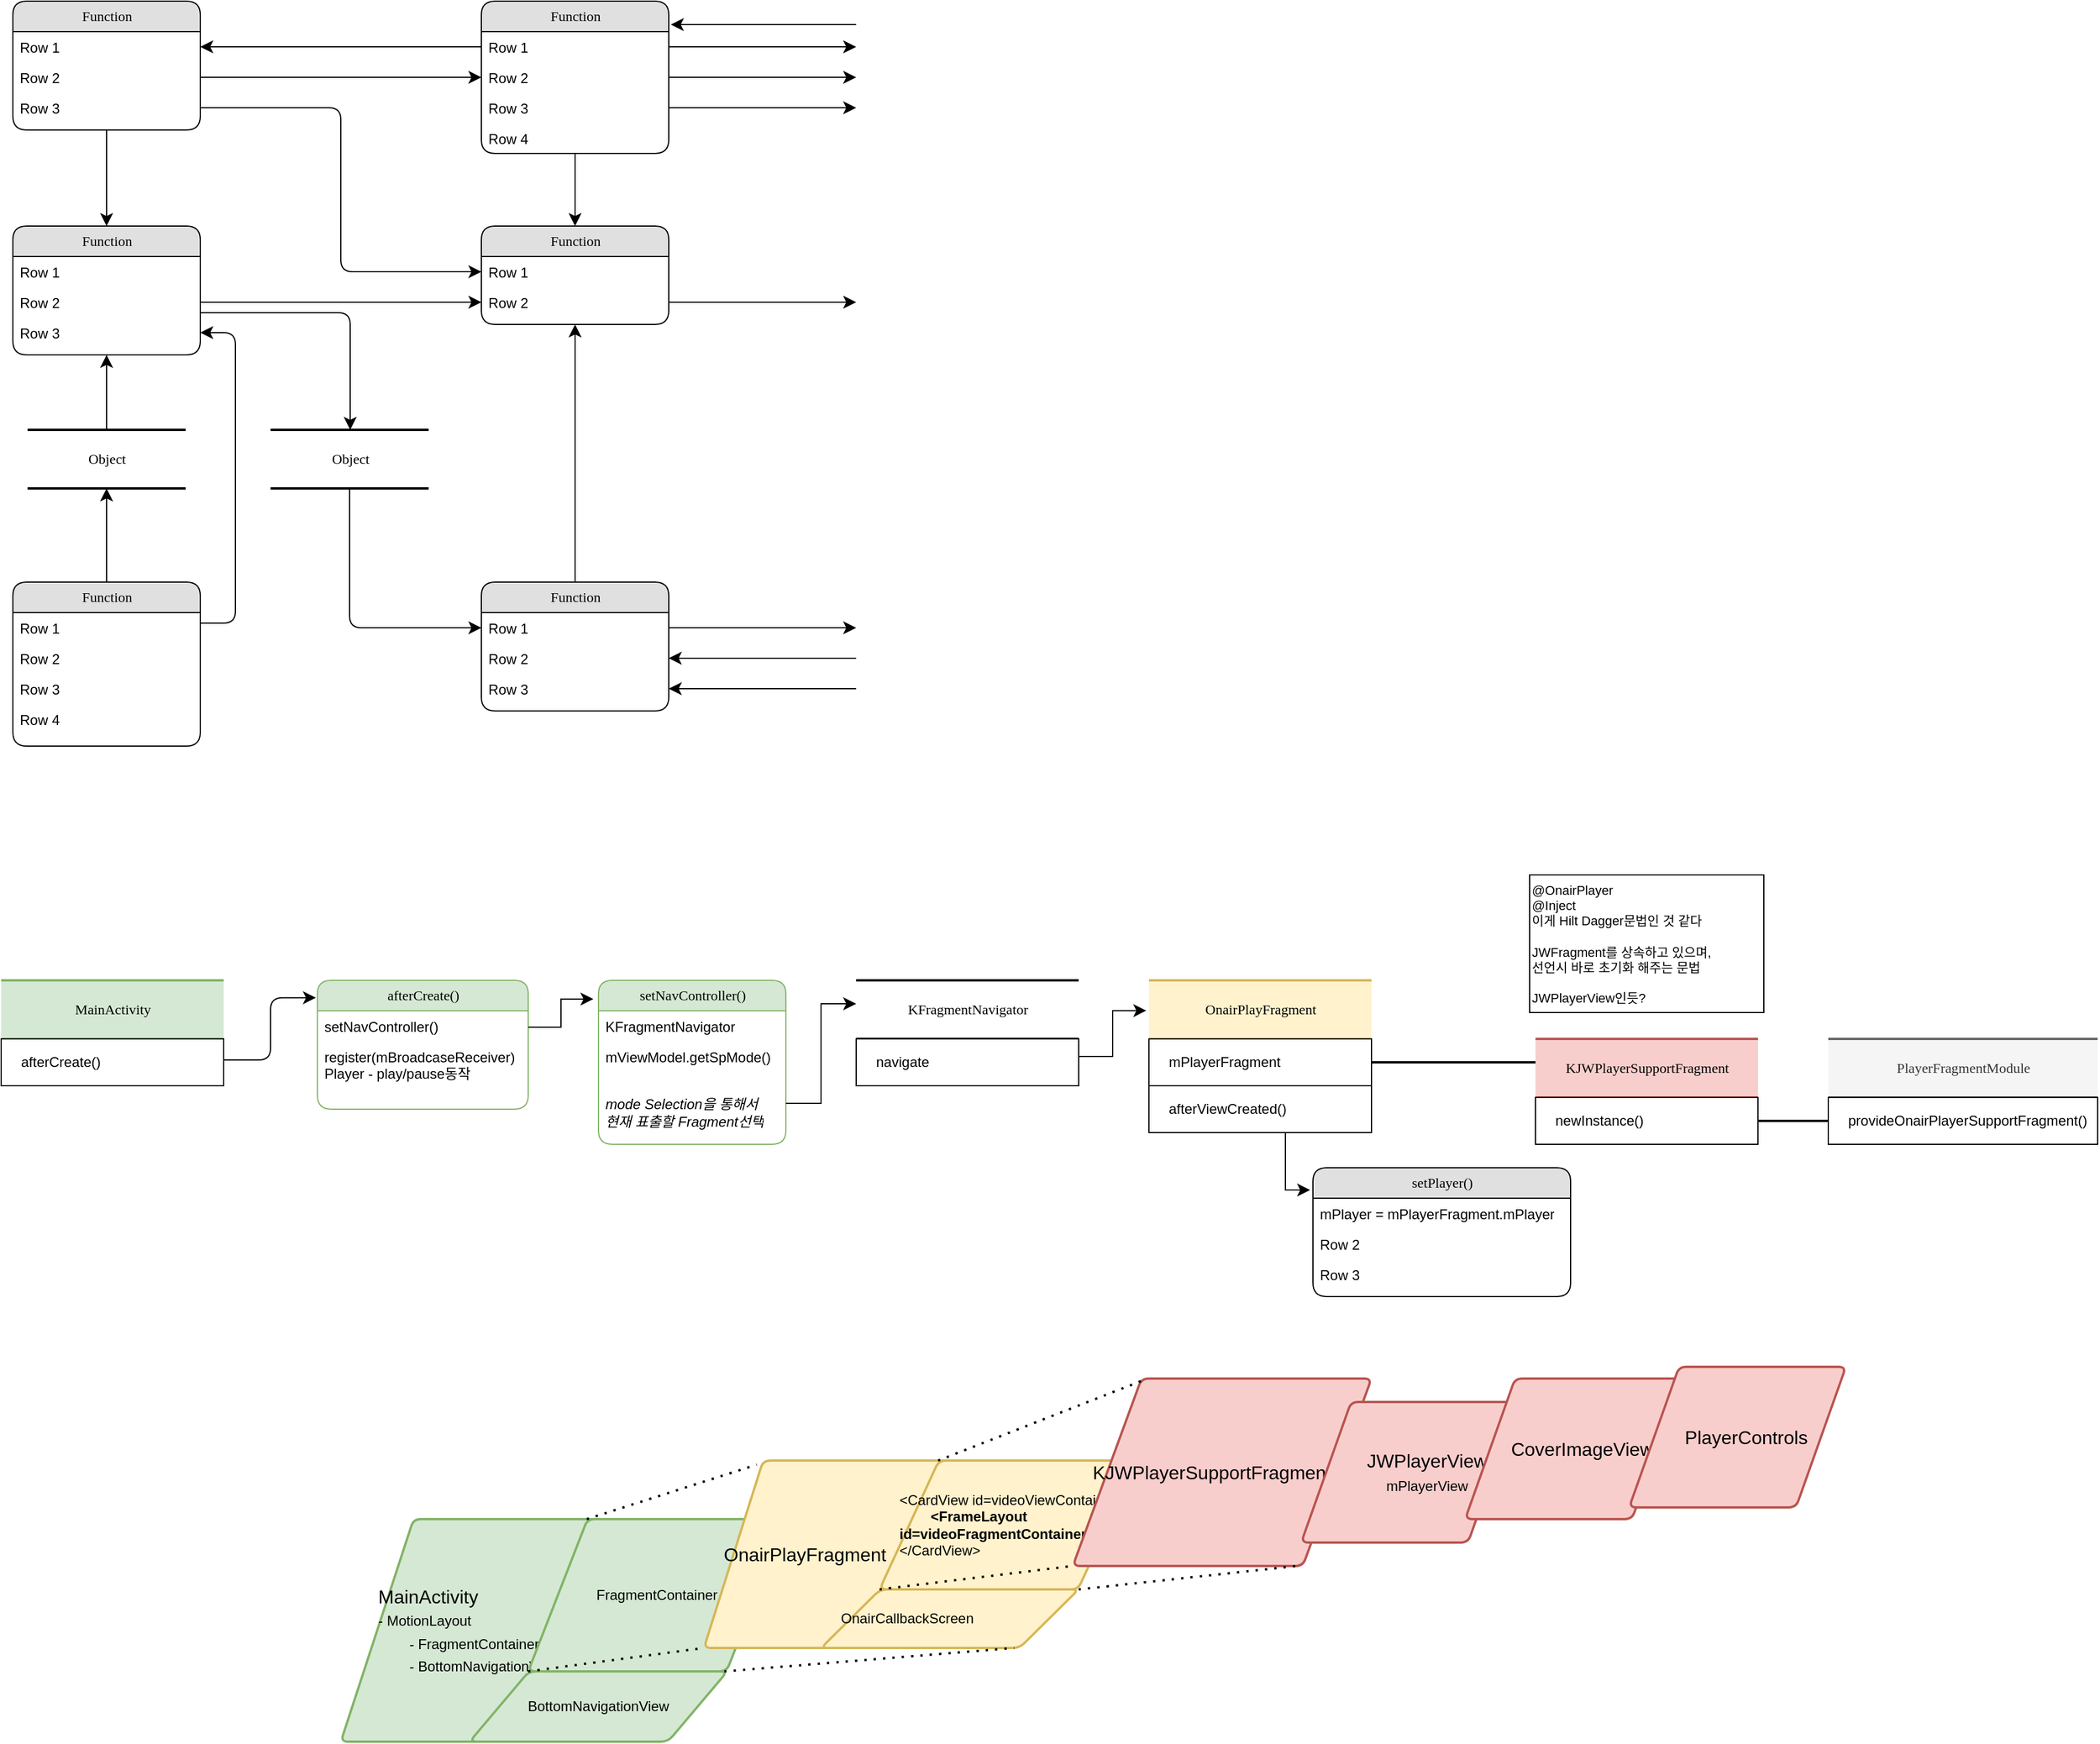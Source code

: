 <mxfile version="21.4.0" type="github">
  <diagram name="Page-1" id="5d7acffa-a066-3a61-03fe-96351882024d">
    <mxGraphModel dx="913" dy="597" grid="1" gridSize="10" guides="1" tooltips="1" connect="1" arrows="1" fold="1" page="1" pageScale="1" pageWidth="1100" pageHeight="850" background="#ffffff" math="0" shadow="0">
      <root>
        <mxCell id="0" />
        <mxCell id="1" parent="0" />
        <mxCell id="2debaab0fafb2da2-10" value="Object" style="html=1;rounded=0;shadow=0;comic=0;labelBackgroundColor=none;strokeWidth=2;fontFamily=Verdana;fontSize=12;align=center;shape=mxgraph.ios7ui.horLines;" parent="1" vertex="1">
          <mxGeometry x="172.5" y="440" width="135" height="50" as="geometry" />
        </mxCell>
        <mxCell id="21ea969265ad0168-6" value="Function" style="swimlane;html=1;fontStyle=0;childLayout=stackLayout;horizontal=1;startSize=26;fillColor=#e0e0e0;horizontalStack=0;resizeParent=1;resizeLast=0;collapsible=1;marginBottom=0;swimlaneFillColor=#ffffff;align=center;rounded=1;shadow=0;comic=0;labelBackgroundColor=none;strokeWidth=1;fontFamily=Verdana;fontSize=12" parent="1" vertex="1">
          <mxGeometry x="160" y="74" width="160" height="110" as="geometry" />
        </mxCell>
        <mxCell id="21ea969265ad0168-7" value="Row 1" style="text;html=1;strokeColor=none;fillColor=none;spacingLeft=4;spacingRight=4;whiteSpace=wrap;overflow=hidden;rotatable=0;points=[[0,0.5],[1,0.5]];portConstraint=eastwest;" parent="21ea969265ad0168-6" vertex="1">
          <mxGeometry y="26" width="160" height="26" as="geometry" />
        </mxCell>
        <mxCell id="21ea969265ad0168-8" value="Row 2" style="text;html=1;strokeColor=none;fillColor=none;spacingLeft=4;spacingRight=4;whiteSpace=wrap;overflow=hidden;rotatable=0;points=[[0,0.5],[1,0.5]];portConstraint=eastwest;" parent="21ea969265ad0168-6" vertex="1">
          <mxGeometry y="52" width="160" height="26" as="geometry" />
        </mxCell>
        <mxCell id="21ea969265ad0168-9" value="Row 3" style="text;html=1;strokeColor=none;fillColor=none;spacingLeft=4;spacingRight=4;whiteSpace=wrap;overflow=hidden;rotatable=0;points=[[0,0.5],[1,0.5]];portConstraint=eastwest;" parent="21ea969265ad0168-6" vertex="1">
          <mxGeometry y="78" width="160" height="26" as="geometry" />
        </mxCell>
        <mxCell id="21ea969265ad0168-10" value="Function" style="swimlane;html=1;fontStyle=0;childLayout=stackLayout;horizontal=1;startSize=26;fillColor=#e0e0e0;horizontalStack=0;resizeParent=1;resizeLast=0;collapsible=1;marginBottom=0;swimlaneFillColor=#ffffff;align=center;rounded=1;shadow=0;comic=0;labelBackgroundColor=none;strokeWidth=1;fontFamily=Verdana;fontSize=12" parent="1" vertex="1">
          <mxGeometry x="560" y="74" width="160" height="130" as="geometry" />
        </mxCell>
        <mxCell id="21ea969265ad0168-11" value="Row 1" style="text;html=1;strokeColor=none;fillColor=none;spacingLeft=4;spacingRight=4;whiteSpace=wrap;overflow=hidden;rotatable=0;points=[[0,0.5],[1,0.5]];portConstraint=eastwest;" parent="21ea969265ad0168-10" vertex="1">
          <mxGeometry y="26" width="160" height="26" as="geometry" />
        </mxCell>
        <mxCell id="21ea969265ad0168-12" value="Row 2" style="text;html=1;strokeColor=none;fillColor=none;spacingLeft=4;spacingRight=4;whiteSpace=wrap;overflow=hidden;rotatable=0;points=[[0,0.5],[1,0.5]];portConstraint=eastwest;" parent="21ea969265ad0168-10" vertex="1">
          <mxGeometry y="52" width="160" height="26" as="geometry" />
        </mxCell>
        <mxCell id="21ea969265ad0168-52" value="Row 3" style="text;html=1;strokeColor=none;fillColor=none;spacingLeft=4;spacingRight=4;whiteSpace=wrap;overflow=hidden;rotatable=0;points=[[0,0.5],[1,0.5]];portConstraint=eastwest;" parent="21ea969265ad0168-10" vertex="1">
          <mxGeometry y="78" width="160" height="26" as="geometry" />
        </mxCell>
        <mxCell id="21ea969265ad0168-13" value="Row 4" style="text;html=1;strokeColor=none;fillColor=none;spacingLeft=4;spacingRight=4;whiteSpace=wrap;overflow=hidden;rotatable=0;points=[[0,0.5],[1,0.5]];portConstraint=eastwest;" parent="21ea969265ad0168-10" vertex="1">
          <mxGeometry y="104" width="160" height="26" as="geometry" />
        </mxCell>
        <mxCell id="21ea969265ad0168-14" value="Function" style="swimlane;html=1;fontStyle=0;childLayout=stackLayout;horizontal=1;startSize=26;fillColor=#e0e0e0;horizontalStack=0;resizeParent=1;resizeLast=0;collapsible=1;marginBottom=0;swimlaneFillColor=#ffffff;align=center;rounded=1;shadow=0;comic=0;labelBackgroundColor=none;strokeWidth=1;fontFamily=Verdana;fontSize=12" parent="1" vertex="1">
          <mxGeometry x="160" y="266" width="160" height="110" as="geometry" />
        </mxCell>
        <mxCell id="21ea969265ad0168-15" value="Row 1" style="text;html=1;strokeColor=none;fillColor=none;spacingLeft=4;spacingRight=4;whiteSpace=wrap;overflow=hidden;rotatable=0;points=[[0,0.5],[1,0.5]];portConstraint=eastwest;" parent="21ea969265ad0168-14" vertex="1">
          <mxGeometry y="26" width="160" height="26" as="geometry" />
        </mxCell>
        <mxCell id="21ea969265ad0168-16" value="Row 2" style="text;html=1;strokeColor=none;fillColor=none;spacingLeft=4;spacingRight=4;whiteSpace=wrap;overflow=hidden;rotatable=0;points=[[0,0.5],[1,0.5]];portConstraint=eastwest;" parent="21ea969265ad0168-14" vertex="1">
          <mxGeometry y="52" width="160" height="26" as="geometry" />
        </mxCell>
        <mxCell id="21ea969265ad0168-17" value="Row 3" style="text;html=1;strokeColor=none;fillColor=none;spacingLeft=4;spacingRight=4;whiteSpace=wrap;overflow=hidden;rotatable=0;points=[[0,0.5],[1,0.5]];portConstraint=eastwest;" parent="21ea969265ad0168-14" vertex="1">
          <mxGeometry y="78" width="160" height="26" as="geometry" />
        </mxCell>
        <mxCell id="21ea969265ad0168-18" value="Function" style="swimlane;html=1;fontStyle=0;childLayout=stackLayout;horizontal=1;startSize=26;fillColor=#e0e0e0;horizontalStack=0;resizeParent=1;resizeLast=0;collapsible=1;marginBottom=0;swimlaneFillColor=#ffffff;align=center;rounded=1;shadow=0;comic=0;labelBackgroundColor=none;strokeWidth=1;fontFamily=Verdana;fontSize=12" parent="1" vertex="1">
          <mxGeometry x="160" y="570" width="160" height="140" as="geometry" />
        </mxCell>
        <mxCell id="21ea969265ad0168-19" value="Row 1" style="text;html=1;strokeColor=none;fillColor=none;spacingLeft=4;spacingRight=4;whiteSpace=wrap;overflow=hidden;rotatable=0;points=[[0,0.5],[1,0.5]];portConstraint=eastwest;" parent="21ea969265ad0168-18" vertex="1">
          <mxGeometry y="26" width="160" height="26" as="geometry" />
        </mxCell>
        <mxCell id="21ea969265ad0168-20" value="Row 2" style="text;html=1;strokeColor=none;fillColor=none;spacingLeft=4;spacingRight=4;whiteSpace=wrap;overflow=hidden;rotatable=0;points=[[0,0.5],[1,0.5]];portConstraint=eastwest;" parent="21ea969265ad0168-18" vertex="1">
          <mxGeometry y="52" width="160" height="26" as="geometry" />
        </mxCell>
        <mxCell id="21ea969265ad0168-51" value="Row 3" style="text;html=1;strokeColor=none;fillColor=none;spacingLeft=4;spacingRight=4;whiteSpace=wrap;overflow=hidden;rotatable=0;points=[[0,0.5],[1,0.5]];portConstraint=eastwest;" parent="21ea969265ad0168-18" vertex="1">
          <mxGeometry y="78" width="160" height="26" as="geometry" />
        </mxCell>
        <mxCell id="21ea969265ad0168-21" value="Row 4" style="text;html=1;strokeColor=none;fillColor=none;spacingLeft=4;spacingRight=4;whiteSpace=wrap;overflow=hidden;rotatable=0;points=[[0,0.5],[1,0.5]];portConstraint=eastwest;" parent="21ea969265ad0168-18" vertex="1">
          <mxGeometry y="104" width="160" height="26" as="geometry" />
        </mxCell>
        <mxCell id="21ea969265ad0168-22" value="Function" style="swimlane;html=1;fontStyle=0;childLayout=stackLayout;horizontal=1;startSize=26;fillColor=#e0e0e0;horizontalStack=0;resizeParent=1;resizeLast=0;collapsible=1;marginBottom=0;swimlaneFillColor=#ffffff;align=center;rounded=1;shadow=0;comic=0;labelBackgroundColor=none;strokeWidth=1;fontFamily=Verdana;fontSize=12" parent="1" vertex="1">
          <mxGeometry x="560" y="266" width="160" height="84" as="geometry" />
        </mxCell>
        <mxCell id="21ea969265ad0168-23" value="Row 1" style="text;html=1;strokeColor=none;fillColor=none;spacingLeft=4;spacingRight=4;whiteSpace=wrap;overflow=hidden;rotatable=0;points=[[0,0.5],[1,0.5]];portConstraint=eastwest;" parent="21ea969265ad0168-22" vertex="1">
          <mxGeometry y="26" width="160" height="26" as="geometry" />
        </mxCell>
        <mxCell id="21ea969265ad0168-24" value="Row 2" style="text;html=1;strokeColor=none;fillColor=none;spacingLeft=4;spacingRight=4;whiteSpace=wrap;overflow=hidden;rotatable=0;points=[[0,0.5],[1,0.5]];portConstraint=eastwest;" parent="21ea969265ad0168-22" vertex="1">
          <mxGeometry y="52" width="160" height="26" as="geometry" />
        </mxCell>
        <mxCell id="21ea969265ad0168-26" value="Function" style="swimlane;html=1;fontStyle=0;childLayout=stackLayout;horizontal=1;startSize=26;fillColor=#e0e0e0;horizontalStack=0;resizeParent=1;resizeLast=0;collapsible=1;marginBottom=0;swimlaneFillColor=#ffffff;align=center;rounded=1;shadow=0;comic=0;labelBackgroundColor=none;strokeWidth=1;fontFamily=Verdana;fontSize=12" parent="1" vertex="1">
          <mxGeometry x="560" y="570" width="160" height="110" as="geometry" />
        </mxCell>
        <mxCell id="21ea969265ad0168-27" value="Row 1" style="text;html=1;strokeColor=none;fillColor=none;spacingLeft=4;spacingRight=4;whiteSpace=wrap;overflow=hidden;rotatable=0;points=[[0,0.5],[1,0.5]];portConstraint=eastwest;" parent="21ea969265ad0168-26" vertex="1">
          <mxGeometry y="26" width="160" height="26" as="geometry" />
        </mxCell>
        <mxCell id="21ea969265ad0168-28" value="Row 2" style="text;html=1;strokeColor=none;fillColor=none;spacingLeft=4;spacingRight=4;whiteSpace=wrap;overflow=hidden;rotatable=0;points=[[0,0.5],[1,0.5]];portConstraint=eastwest;" parent="21ea969265ad0168-26" vertex="1">
          <mxGeometry y="52" width="160" height="26" as="geometry" />
        </mxCell>
        <mxCell id="21ea969265ad0168-29" value="Row 3" style="text;html=1;strokeColor=none;fillColor=none;spacingLeft=4;spacingRight=4;whiteSpace=wrap;overflow=hidden;rotatable=0;points=[[0,0.5],[1,0.5]];portConstraint=eastwest;" parent="21ea969265ad0168-26" vertex="1">
          <mxGeometry y="78" width="160" height="26" as="geometry" />
        </mxCell>
        <mxCell id="21ea969265ad0168-30" value="Object" style="html=1;rounded=0;shadow=0;comic=0;labelBackgroundColor=none;strokeWidth=2;fontFamily=Verdana;fontSize=12;align=center;shape=mxgraph.ios7ui.horLines;" parent="1" vertex="1">
          <mxGeometry x="380" y="440" width="135" height="50" as="geometry" />
        </mxCell>
        <mxCell id="21ea969265ad0168-31" style="edgeStyle=none;html=1;labelBackgroundColor=none;startFill=0;startSize=8;endFill=1;endSize=8;fontFamily=Verdana;fontSize=12;" parent="1" source="21ea969265ad0168-18" target="2debaab0fafb2da2-10" edge="1">
          <mxGeometry relative="1" as="geometry" />
        </mxCell>
        <mxCell id="21ea969265ad0168-32" style="edgeStyle=none;html=1;labelBackgroundColor=none;startFill=0;startSize=8;endFill=1;endSize=8;fontFamily=Verdana;fontSize=12;" parent="1" source="2debaab0fafb2da2-10" target="21ea969265ad0168-14" edge="1">
          <mxGeometry relative="1" as="geometry" />
        </mxCell>
        <mxCell id="21ea969265ad0168-33" style="edgeStyle=orthogonalEdgeStyle;html=1;labelBackgroundColor=none;startFill=0;startSize=8;endFill=1;endSize=8;fontFamily=Verdana;fontSize=12;exitX=1;exitY=0.25;entryX=1;entryY=0.5;" parent="1" source="21ea969265ad0168-18" target="21ea969265ad0168-17" edge="1">
          <mxGeometry relative="1" as="geometry">
            <Array as="points">
              <mxPoint x="350" y="605" />
              <mxPoint x="350" y="357" />
            </Array>
          </mxGeometry>
        </mxCell>
        <mxCell id="21ea969265ad0168-34" value="" style="edgeStyle=orthogonalEdgeStyle;html=1;labelBackgroundColor=none;startFill=0;startSize=8;endFill=1;endSize=8;fontFamily=Verdana;fontSize=12;" parent="1" source="21ea969265ad0168-30" target="21ea969265ad0168-27" edge="1">
          <mxGeometry x="-0.134" y="32" relative="1" as="geometry">
            <mxPoint as="offset" />
          </mxGeometry>
        </mxCell>
        <mxCell id="21ea969265ad0168-35" style="edgeStyle=orthogonalEdgeStyle;html=1;labelBackgroundColor=none;startFill=0;startSize=8;endFill=1;endSize=8;fontFamily=Verdana;fontSize=12;" parent="1" source="21ea969265ad0168-14" target="21ea969265ad0168-30" edge="1">
          <mxGeometry relative="1" as="geometry">
            <Array as="points">
              <mxPoint x="448" y="340" />
            </Array>
          </mxGeometry>
        </mxCell>
        <mxCell id="21ea969265ad0168-36" style="edgeStyle=orthogonalEdgeStyle;html=1;labelBackgroundColor=none;startFill=0;startSize=8;endFill=1;endSize=8;fontFamily=Verdana;fontSize=12;" parent="1" source="21ea969265ad0168-6" target="21ea969265ad0168-14" edge="1">
          <mxGeometry relative="1" as="geometry" />
        </mxCell>
        <mxCell id="21ea969265ad0168-37" style="edgeStyle=orthogonalEdgeStyle;html=1;labelBackgroundColor=none;startFill=0;startSize=8;endFill=1;endSize=8;fontFamily=Verdana;fontSize=12;" parent="1" source="21ea969265ad0168-26" target="21ea969265ad0168-22" edge="1">
          <mxGeometry relative="1" as="geometry" />
        </mxCell>
        <mxCell id="21ea969265ad0168-38" style="edgeStyle=orthogonalEdgeStyle;html=1;labelBackgroundColor=none;startFill=0;startSize=8;endFill=1;endSize=8;fontFamily=Verdana;fontSize=12;" parent="1" source="21ea969265ad0168-10" target="21ea969265ad0168-22" edge="1">
          <mxGeometry relative="1" as="geometry" />
        </mxCell>
        <mxCell id="21ea969265ad0168-39" style="edgeStyle=orthogonalEdgeStyle;html=1;entryX=0;entryY=0.5;labelBackgroundColor=none;startFill=0;startSize=8;endFill=1;endSize=8;fontFamily=Verdana;fontSize=12;exitX=1;exitY=0.5;" parent="1" source="21ea969265ad0168-8" target="21ea969265ad0168-12" edge="1">
          <mxGeometry relative="1" as="geometry">
            <Array as="points" />
          </mxGeometry>
        </mxCell>
        <mxCell id="21ea969265ad0168-40" style="edgeStyle=orthogonalEdgeStyle;html=1;exitX=0;exitY=0.5;entryX=1;entryY=0.5;labelBackgroundColor=none;startFill=0;startSize=8;endFill=1;endSize=8;fontFamily=Verdana;fontSize=12;" parent="1" source="21ea969265ad0168-11" target="21ea969265ad0168-7" edge="1">
          <mxGeometry relative="1" as="geometry" />
        </mxCell>
        <mxCell id="21ea969265ad0168-41" style="edgeStyle=orthogonalEdgeStyle;html=1;exitX=1;exitY=0.5;entryX=0;entryY=0.5;labelBackgroundColor=none;startFill=0;startSize=8;endFill=1;endSize=8;fontFamily=Verdana;fontSize=12;" parent="1" source="21ea969265ad0168-9" target="21ea969265ad0168-23" edge="1">
          <mxGeometry relative="1" as="geometry" />
        </mxCell>
        <mxCell id="21ea969265ad0168-42" style="edgeStyle=orthogonalEdgeStyle;html=1;exitX=1;exitY=0.5;entryX=0;entryY=0.5;labelBackgroundColor=none;startFill=0;startSize=8;endFill=1;endSize=8;fontFamily=Verdana;fontSize=12;" parent="1" source="21ea969265ad0168-16" target="21ea969265ad0168-24" edge="1">
          <mxGeometry relative="1" as="geometry">
            <Array as="points" />
          </mxGeometry>
        </mxCell>
        <mxCell id="21ea969265ad0168-43" style="edgeStyle=orthogonalEdgeStyle;html=1;labelBackgroundColor=none;startFill=0;startSize=8;endFill=1;endSize=8;fontFamily=Verdana;fontSize=12;" parent="1" source="21ea969265ad0168-24" edge="1">
          <mxGeometry relative="1" as="geometry">
            <mxPoint x="880" y="331" as="targetPoint" />
          </mxGeometry>
        </mxCell>
        <mxCell id="21ea969265ad0168-44" style="edgeStyle=orthogonalEdgeStyle;html=1;exitX=1;exitY=0.5;labelBackgroundColor=none;startFill=0;startSize=8;endFill=1;endSize=8;fontFamily=Verdana;fontSize=12;" parent="1" source="21ea969265ad0168-27" edge="1">
          <mxGeometry relative="1" as="geometry">
            <mxPoint x="880" y="609" as="targetPoint" />
          </mxGeometry>
        </mxCell>
        <mxCell id="21ea969265ad0168-45" style="edgeStyle=orthogonalEdgeStyle;html=1;labelBackgroundColor=none;startFill=0;startSize=8;endFill=1;endSize=8;fontFamily=Verdana;fontSize=12;entryX=1;entryY=0.5;" parent="1" target="21ea969265ad0168-28" edge="1">
          <mxGeometry relative="1" as="geometry">
            <mxPoint x="890" y="619" as="targetPoint" />
            <mxPoint x="880" y="635" as="sourcePoint" />
            <Array as="points">
              <mxPoint x="880" y="635" />
            </Array>
          </mxGeometry>
        </mxCell>
        <mxCell id="21ea969265ad0168-46" style="edgeStyle=orthogonalEdgeStyle;html=1;labelBackgroundColor=none;startFill=0;startSize=8;endFill=1;endSize=8;fontFamily=Verdana;fontSize=12;entryX=1;entryY=0.5;" parent="1" target="21ea969265ad0168-29" edge="1">
          <mxGeometry relative="1" as="geometry">
            <mxPoint x="730.19" y="645.095" as="targetPoint" />
            <mxPoint x="880" y="661" as="sourcePoint" />
            <Array as="points">
              <mxPoint x="800" y="661" />
              <mxPoint x="800" y="661" />
            </Array>
          </mxGeometry>
        </mxCell>
        <mxCell id="21ea969265ad0168-47" style="edgeStyle=orthogonalEdgeStyle;html=1;exitX=1;exitY=0.5;labelBackgroundColor=none;startFill=0;startSize=8;endFill=1;endSize=8;fontFamily=Verdana;fontSize=12;" parent="1" source="21ea969265ad0168-11" edge="1">
          <mxGeometry relative="1" as="geometry">
            <mxPoint x="880" y="113" as="targetPoint" />
          </mxGeometry>
        </mxCell>
        <mxCell id="21ea969265ad0168-48" style="edgeStyle=orthogonalEdgeStyle;html=1;exitX=1;exitY=0.5;labelBackgroundColor=none;startFill=0;startSize=8;endFill=1;endSize=8;fontFamily=Verdana;fontSize=12;" parent="1" source="21ea969265ad0168-12" edge="1">
          <mxGeometry relative="1" as="geometry">
            <mxPoint x="880" y="139" as="targetPoint" />
          </mxGeometry>
        </mxCell>
        <mxCell id="21ea969265ad0168-49" style="edgeStyle=orthogonalEdgeStyle;html=1;exitX=1;exitY=0.5;labelBackgroundColor=none;startFill=0;startSize=8;endFill=1;endSize=8;fontFamily=Verdana;fontSize=12;" parent="1" source="21ea969265ad0168-52" edge="1">
          <mxGeometry relative="1" as="geometry">
            <mxPoint x="880" y="165" as="targetPoint" />
            <Array as="points" />
          </mxGeometry>
        </mxCell>
        <mxCell id="21ea969265ad0168-50" style="edgeStyle=elbowEdgeStyle;html=1;labelBackgroundColor=none;startFill=0;startSize=8;endFill=1;endSize=8;fontFamily=Verdana;fontSize=12;elbow=vertical;entryX=1.011;entryY=0.152;entryPerimeter=0;" parent="1" target="21ea969265ad0168-10" edge="1">
          <mxGeometry relative="1" as="geometry">
            <mxPoint x="740" y="89" as="targetPoint" />
            <mxPoint x="880" y="94" as="sourcePoint" />
            <Array as="points">
              <mxPoint x="810" y="94" />
            </Array>
          </mxGeometry>
        </mxCell>
        <mxCell id="uq7uVIkVQKOnCqJa0BBE-1" value="afterCreate()" style="swimlane;html=1;fontStyle=0;childLayout=stackLayout;horizontal=1;startSize=26;fillColor=#d5e8d4;horizontalStack=0;resizeParent=1;resizeLast=0;collapsible=1;marginBottom=0;swimlaneFillColor=#ffffff;align=center;rounded=1;shadow=0;comic=0;labelBackgroundColor=none;strokeWidth=1;fontFamily=Verdana;fontSize=12;strokeColor=#82b366;" vertex="1" parent="1">
          <mxGeometry x="420" y="910" width="180" height="110" as="geometry" />
        </mxCell>
        <mxCell id="uq7uVIkVQKOnCqJa0BBE-2" value="setNavController()" style="text;html=1;strokeColor=none;fillColor=none;spacingLeft=4;spacingRight=4;whiteSpace=wrap;overflow=hidden;rotatable=0;points=[[0,0.5],[1,0.5]];portConstraint=eastwest;" vertex="1" parent="uq7uVIkVQKOnCqJa0BBE-1">
          <mxGeometry y="26" width="180" height="26" as="geometry" />
        </mxCell>
        <mxCell id="uq7uVIkVQKOnCqJa0BBE-3" value="register(mBroadcaseReceiver)&lt;br&gt;Player - play/pause동작" style="text;html=1;strokeColor=none;fillColor=none;spacingLeft=4;spacingRight=4;whiteSpace=wrap;overflow=hidden;rotatable=0;points=[[0,0.5],[1,0.5]];portConstraint=eastwest;" vertex="1" parent="uq7uVIkVQKOnCqJa0BBE-1">
          <mxGeometry y="52" width="180" height="48" as="geometry" />
        </mxCell>
        <mxCell id="uq7uVIkVQKOnCqJa0BBE-10" value="" style="group" vertex="1" connectable="0" parent="1">
          <mxGeometry x="150" y="910" width="190" height="130" as="geometry" />
        </mxCell>
        <mxCell id="uq7uVIkVQKOnCqJa0BBE-6" value="MainActivity" style="html=1;rounded=0;shadow=0;comic=0;labelBackgroundColor=none;strokeWidth=2;fontFamily=Verdana;fontSize=12;align=center;shape=mxgraph.ios7ui.horLines;fillColor=#d5e8d4;strokeColor=#82b366;" vertex="1" parent="uq7uVIkVQKOnCqJa0BBE-10">
          <mxGeometry width="190.0" height="50" as="geometry" />
        </mxCell>
        <mxCell id="uq7uVIkVQKOnCqJa0BBE-11" value="afterCreate()" style="whiteSpace=wrap;html=1;fontSize=12;align=left;spacingLeft=15;" vertex="1" parent="uq7uVIkVQKOnCqJa0BBE-10">
          <mxGeometry y="50" width="190" height="40" as="geometry" />
        </mxCell>
        <mxCell id="uq7uVIkVQKOnCqJa0BBE-14" style="edgeStyle=orthogonalEdgeStyle;html=1;labelBackgroundColor=none;startFill=0;startSize=8;endFill=1;endSize=8;fontFamily=Verdana;fontSize=12;exitX=1;exitY=0.25;entryX=-0.007;entryY=0.135;entryDx=0;entryDy=0;entryPerimeter=0;" edge="1" parent="1" target="uq7uVIkVQKOnCqJa0BBE-1">
          <mxGeometry relative="1" as="geometry">
            <Array as="points">
              <mxPoint x="380" y="978" />
              <mxPoint x="380" y="925" />
            </Array>
            <mxPoint x="340" y="978" as="sourcePoint" />
            <mxPoint x="340" y="730" as="targetPoint" />
          </mxGeometry>
        </mxCell>
        <mxCell id="uq7uVIkVQKOnCqJa0BBE-15" value="MainActivity&lt;br&gt;&lt;font style=&quot;font-size: 12px;&quot;&gt;- MotionLayout&lt;br&gt;&lt;span style=&quot;white-space: pre;&quot;&gt;&#x9;&lt;/span&gt;- FragmentContainer:FrameLayout&lt;br&gt;&lt;span style=&quot;white-space: pre;&quot;&gt;&#x9;&lt;/span&gt;- BottomNavigationView:FrameLayout&lt;/font&gt;" style="shape=parallelogram;html=1;strokeWidth=2;perimeter=parallelogramPerimeter;whiteSpace=wrap;rounded=1;arcSize=12;size=0.23;fontSize=16;align=left;spacingLeft=30;fillColor=#d5e8d4;strokeColor=#82b366;" vertex="1" parent="1">
          <mxGeometry x="440" y="1370" width="270" height="190" as="geometry" />
        </mxCell>
        <mxCell id="uq7uVIkVQKOnCqJa0BBE-16" value="setNavController()" style="swimlane;html=1;fontStyle=0;childLayout=stackLayout;horizontal=1;startSize=26;fillColor=#d5e8d4;horizontalStack=0;resizeParent=1;resizeLast=0;collapsible=1;marginBottom=0;swimlaneFillColor=#ffffff;align=center;rounded=1;shadow=0;comic=0;labelBackgroundColor=none;strokeWidth=1;fontFamily=Verdana;fontSize=12;strokeColor=#82b366;" vertex="1" parent="1">
          <mxGeometry x="660" y="910" width="160" height="140" as="geometry" />
        </mxCell>
        <mxCell id="uq7uVIkVQKOnCqJa0BBE-17" value="KFragmentNavigator" style="text;html=1;strokeColor=none;fillColor=none;spacingLeft=4;spacingRight=4;whiteSpace=wrap;overflow=hidden;rotatable=0;points=[[0,0.5],[1,0.5]];portConstraint=eastwest;" vertex="1" parent="uq7uVIkVQKOnCqJa0BBE-16">
          <mxGeometry y="26" width="160" height="26" as="geometry" />
        </mxCell>
        <mxCell id="uq7uVIkVQKOnCqJa0BBE-18" value="mViewModel.getSpMode()" style="text;html=1;strokeColor=none;fillColor=none;spacingLeft=4;spacingRight=4;whiteSpace=wrap;overflow=hidden;rotatable=0;points=[[0,0.5],[1,0.5]];portConstraint=eastwest;" vertex="1" parent="uq7uVIkVQKOnCqJa0BBE-16">
          <mxGeometry y="52" width="160" height="26" as="geometry" />
        </mxCell>
        <mxCell id="uq7uVIkVQKOnCqJa0BBE-19" value="&lt;br&gt;mode Selection을 통해서&lt;br&gt;현재 표출할 Fragment선택" style="text;html=1;strokeColor=none;fillColor=none;spacingLeft=4;spacingRight=4;whiteSpace=wrap;overflow=hidden;rotatable=0;points=[[0,0.5],[1,0.5]];portConstraint=eastwest;fontStyle=2;align=left;" vertex="1" parent="uq7uVIkVQKOnCqJa0BBE-16">
          <mxGeometry y="78" width="160" height="62" as="geometry" />
        </mxCell>
        <mxCell id="uq7uVIkVQKOnCqJa0BBE-20" value="" style="edgeStyle=elbowEdgeStyle;elbow=horizontal;endArrow=classic;html=1;curved=0;rounded=0;endSize=8;startSize=8;fontSize=12;entryX=-0.027;entryY=0.114;entryDx=0;entryDy=0;entryPerimeter=0;" edge="1" parent="1" target="uq7uVIkVQKOnCqJa0BBE-16">
          <mxGeometry width="50" height="50" relative="1" as="geometry">
            <mxPoint x="600" y="950" as="sourcePoint" />
            <mxPoint x="650" y="900" as="targetPoint" />
          </mxGeometry>
        </mxCell>
        <mxCell id="uq7uVIkVQKOnCqJa0BBE-28" value="" style="group" vertex="1" connectable="0" parent="1">
          <mxGeometry x="880" y="910" width="190" height="130" as="geometry" />
        </mxCell>
        <mxCell id="uq7uVIkVQKOnCqJa0BBE-29" value="KFragmentNavigator" style="html=1;rounded=0;shadow=0;comic=0;labelBackgroundColor=none;strokeWidth=2;fontFamily=Verdana;fontSize=12;align=center;shape=mxgraph.ios7ui.horLines;" vertex="1" parent="uq7uVIkVQKOnCqJa0BBE-28">
          <mxGeometry width="190.0" height="50" as="geometry" />
        </mxCell>
        <mxCell id="uq7uVIkVQKOnCqJa0BBE-30" value="navigate" style="whiteSpace=wrap;html=1;fontSize=12;align=left;spacingLeft=15;" vertex="1" parent="uq7uVIkVQKOnCqJa0BBE-28">
          <mxGeometry y="50" width="190" height="40" as="geometry" />
        </mxCell>
        <mxCell id="uq7uVIkVQKOnCqJa0BBE-31" value="BottomNavigationView" style="shape=parallelogram;html=1;strokeWidth=2;perimeter=parallelogramPerimeter;whiteSpace=wrap;rounded=1;arcSize=12;size=0.23;fontSize=12;fillColor=#d5e8d4;strokeColor=#82b366;" vertex="1" parent="1">
          <mxGeometry x="550" y="1500" width="220" height="60" as="geometry" />
        </mxCell>
        <mxCell id="uq7uVIkVQKOnCqJa0BBE-32" value="FragmentContainer" style="shape=parallelogram;html=1;strokeWidth=2;perimeter=parallelogramPerimeter;whiteSpace=wrap;rounded=1;arcSize=12;size=0.23;fontSize=12;fillColor=#d5e8d4;strokeColor=#82b366;" vertex="1" parent="1">
          <mxGeometry x="600" y="1370" width="220" height="130" as="geometry" />
        </mxCell>
        <mxCell id="uq7uVIkVQKOnCqJa0BBE-36" value="" style="edgeStyle=elbowEdgeStyle;elbow=horizontal;endArrow=classic;html=1;curved=0;rounded=0;endSize=8;startSize=8;fontSize=12;exitX=1;exitY=0.75;exitDx=0;exitDy=0;" edge="1" parent="1" source="uq7uVIkVQKOnCqJa0BBE-16">
          <mxGeometry width="50" height="50" relative="1" as="geometry">
            <mxPoint x="820" y="860" as="sourcePoint" />
            <mxPoint x="880" y="930" as="targetPoint" />
          </mxGeometry>
        </mxCell>
        <mxCell id="uq7uVIkVQKOnCqJa0BBE-38" value="setPlayer()" style="swimlane;html=1;fontStyle=0;childLayout=stackLayout;horizontal=1;startSize=26;fillColor=#e0e0e0;horizontalStack=0;resizeParent=1;resizeLast=0;collapsible=1;marginBottom=0;swimlaneFillColor=#ffffff;align=center;rounded=1;shadow=0;comic=0;labelBackgroundColor=none;strokeWidth=1;fontFamily=Verdana;fontSize=12" vertex="1" parent="1">
          <mxGeometry x="1270" y="1070" width="220" height="110" as="geometry" />
        </mxCell>
        <mxCell id="uq7uVIkVQKOnCqJa0BBE-39" value="mPlayer = mPlayerFragment.mPlayer" style="text;html=1;strokeColor=none;fillColor=none;spacingLeft=4;spacingRight=4;whiteSpace=wrap;overflow=hidden;rotatable=0;points=[[0,0.5],[1,0.5]];portConstraint=eastwest;" vertex="1" parent="uq7uVIkVQKOnCqJa0BBE-38">
          <mxGeometry y="26" width="220" height="26" as="geometry" />
        </mxCell>
        <mxCell id="uq7uVIkVQKOnCqJa0BBE-40" value="Row 2" style="text;html=1;strokeColor=none;fillColor=none;spacingLeft=4;spacingRight=4;whiteSpace=wrap;overflow=hidden;rotatable=0;points=[[0,0.5],[1,0.5]];portConstraint=eastwest;" vertex="1" parent="uq7uVIkVQKOnCqJa0BBE-38">
          <mxGeometry y="52" width="220" height="26" as="geometry" />
        </mxCell>
        <mxCell id="uq7uVIkVQKOnCqJa0BBE-41" value="Row 3" style="text;html=1;strokeColor=none;fillColor=none;spacingLeft=4;spacingRight=4;whiteSpace=wrap;overflow=hidden;rotatable=0;points=[[0,0.5],[1,0.5]];portConstraint=eastwest;" vertex="1" parent="uq7uVIkVQKOnCqJa0BBE-38">
          <mxGeometry y="78" width="220" height="26" as="geometry" />
        </mxCell>
        <mxCell id="uq7uVIkVQKOnCqJa0BBE-42" value="" style="group" vertex="1" connectable="0" parent="1">
          <mxGeometry x="1130" y="910" width="190" height="90" as="geometry" />
        </mxCell>
        <mxCell id="uq7uVIkVQKOnCqJa0BBE-34" value="OnairPlayFragment" style="html=1;rounded=0;shadow=0;comic=0;labelBackgroundColor=none;strokeWidth=2;fontFamily=Verdana;fontSize=12;align=center;shape=mxgraph.ios7ui.horLines;fillColor=#fff2cc;strokeColor=#d6b656;" vertex="1" parent="uq7uVIkVQKOnCqJa0BBE-42">
          <mxGeometry width="190.0" height="50" as="geometry" />
        </mxCell>
        <mxCell id="uq7uVIkVQKOnCqJa0BBE-44" value="mPlayerFragment&lt;span style=&quot;white-space: pre;&quot;&gt;&#x9;&lt;/span&gt;" style="whiteSpace=wrap;html=1;fontSize=12;align=left;spacingLeft=15;" vertex="1" parent="uq7uVIkVQKOnCqJa0BBE-42">
          <mxGeometry y="50" width="190" height="40" as="geometry" />
        </mxCell>
        <mxCell id="uq7uVIkVQKOnCqJa0BBE-37" value="" style="edgeStyle=elbowEdgeStyle;elbow=horizontal;endArrow=classic;html=1;curved=0;rounded=0;endSize=8;startSize=8;fontSize=12;exitX=1;exitY=0.75;exitDx=0;exitDy=0;entryX=-0.012;entryY=0.517;entryDx=0;entryDy=0;entryPerimeter=0;" edge="1" parent="1" target="uq7uVIkVQKOnCqJa0BBE-34">
          <mxGeometry width="50" height="50" relative="1" as="geometry">
            <mxPoint x="1070" y="975" as="sourcePoint" />
            <mxPoint x="1130" y="890" as="targetPoint" />
          </mxGeometry>
        </mxCell>
        <mxCell id="uq7uVIkVQKOnCqJa0BBE-43" value="" style="edgeStyle=elbowEdgeStyle;elbow=horizontal;endArrow=classic;html=1;curved=0;rounded=0;endSize=8;startSize=8;fontSize=12;exitX=0.5;exitY=1;exitDx=0;exitDy=0;entryX=-0.011;entryY=0.173;entryDx=0;entryDy=0;entryPerimeter=0;" edge="1" parent="1" source="uq7uVIkVQKOnCqJa0BBE-35" target="uq7uVIkVQKOnCqJa0BBE-38">
          <mxGeometry width="50" height="50" relative="1" as="geometry">
            <mxPoint x="1160" y="1085" as="sourcePoint" />
            <mxPoint x="1218" y="1046" as="targetPoint" />
          </mxGeometry>
        </mxCell>
        <mxCell id="uq7uVIkVQKOnCqJa0BBE-35" value="afterViewCreated()" style="whiteSpace=wrap;html=1;fontSize=12;align=left;spacingLeft=15;" vertex="1" parent="1">
          <mxGeometry x="1130" y="1000" width="190" height="40" as="geometry" />
        </mxCell>
        <mxCell id="uq7uVIkVQKOnCqJa0BBE-45" value="@OnairPlayer&lt;br&gt;@Inject&lt;br&gt;이게 Hilt Dagger문법인 것 같다&lt;br&gt;&lt;br&gt;JWFragment를 상속하고 있으며,&lt;br&gt;선언시 바로 초기화 해주는 문법&lt;br&gt;&lt;br&gt;JWPlayerView인듯?&lt;br&gt;" style="whiteSpace=wrap;html=1;fontSize=11;align=left;" vertex="1" parent="1">
          <mxGeometry x="1455" y="820" width="200" height="117.5" as="geometry" />
        </mxCell>
        <mxCell id="uq7uVIkVQKOnCqJa0BBE-46" value="" style="line;strokeWidth=2;html=1;fontSize=16;" vertex="1" parent="1">
          <mxGeometry x="1320" y="975" width="140" height="10" as="geometry" />
        </mxCell>
        <mxCell id="uq7uVIkVQKOnCqJa0BBE-47" value="" style="group" vertex="1" connectable="0" parent="1">
          <mxGeometry x="1460" y="960" width="190" height="90" as="geometry" />
        </mxCell>
        <mxCell id="uq7uVIkVQKOnCqJa0BBE-48" value="KJWPlayerSupportFragment" style="html=1;rounded=0;shadow=0;comic=0;labelBackgroundColor=none;strokeWidth=2;fontFamily=Verdana;fontSize=12;align=center;shape=mxgraph.ios7ui.horLines;fillColor=#f8cecc;strokeColor=#b85450;" vertex="1" parent="uq7uVIkVQKOnCqJa0BBE-47">
          <mxGeometry width="190.0" height="50" as="geometry" />
        </mxCell>
        <mxCell id="uq7uVIkVQKOnCqJa0BBE-49" value="newInstance()" style="whiteSpace=wrap;html=1;fontSize=12;align=left;spacingLeft=15;" vertex="1" parent="uq7uVIkVQKOnCqJa0BBE-47">
          <mxGeometry y="50" width="190" height="40" as="geometry" />
        </mxCell>
        <mxCell id="uq7uVIkVQKOnCqJa0BBE-50" value="" style="group" vertex="1" connectable="0" parent="1">
          <mxGeometry x="1710" y="960" width="230" height="90" as="geometry" />
        </mxCell>
        <mxCell id="uq7uVIkVQKOnCqJa0BBE-51" value="PlayerFragmentModule" style="html=1;rounded=0;shadow=0;comic=0;labelBackgroundColor=none;strokeWidth=2;fontFamily=Verdana;fontSize=12;align=center;shape=mxgraph.ios7ui.horLines;fillColor=#f5f5f5;strokeColor=#666666;fontColor=#333333;" vertex="1" parent="uq7uVIkVQKOnCqJa0BBE-50">
          <mxGeometry width="230" height="50" as="geometry" />
        </mxCell>
        <mxCell id="uq7uVIkVQKOnCqJa0BBE-52" value="provideOnairPlayerSupportFragment()" style="whiteSpace=wrap;html=1;fontSize=12;align=left;spacingLeft=15;" vertex="1" parent="uq7uVIkVQKOnCqJa0BBE-50">
          <mxGeometry y="50" width="230" height="40" as="geometry" />
        </mxCell>
        <mxCell id="uq7uVIkVQKOnCqJa0BBE-53" value="" style="line;strokeWidth=2;html=1;fontSize=16;" vertex="1" parent="uq7uVIkVQKOnCqJa0BBE-50">
          <mxGeometry x="-60" y="65" width="60" height="10" as="geometry" />
        </mxCell>
        <mxCell id="uq7uVIkVQKOnCqJa0BBE-54" value="OnairPlayFragment" style="shape=parallelogram;html=1;strokeWidth=2;perimeter=parallelogramPerimeter;whiteSpace=wrap;rounded=1;arcSize=12;size=0.23;fontSize=16;fillColor=#fff2cc;strokeColor=#d6b656;align=left;spacingLeft=15;" vertex="1" parent="1">
          <mxGeometry x="750" y="1320" width="220" height="160" as="geometry" />
        </mxCell>
        <mxCell id="uq7uVIkVQKOnCqJa0BBE-55" value="OnairCallbackScreen" style="shape=parallelogram;html=1;strokeWidth=2;perimeter=parallelogramPerimeter;whiteSpace=wrap;rounded=1;arcSize=12;size=0.23;fontSize=12;fillColor=#fff2cc;strokeColor=#d6b656;align=left;spacingLeft=15;" vertex="1" parent="1">
          <mxGeometry x="850" y="1430" width="220" height="50" as="geometry" />
        </mxCell>
        <mxCell id="uq7uVIkVQKOnCqJa0BBE-56" value="&amp;lt;CardView id=videoViewContainer&amp;gt;&lt;br&gt;&lt;span style=&quot;white-space: pre;&quot;&gt;&#x9;&lt;/span&gt;&lt;b&gt;&amp;lt;FrameLayout id=videoFragmentContainer /&amp;gt;&lt;/b&gt;&lt;br&gt;&amp;lt;/CardView&amp;gt;" style="shape=parallelogram;html=1;strokeWidth=2;perimeter=parallelogramPerimeter;whiteSpace=wrap;rounded=1;arcSize=12;size=0.23;fontSize=12;fillColor=#fff2cc;strokeColor=#d6b656;align=left;spacingLeft=15;" vertex="1" parent="1">
          <mxGeometry x="900" y="1320" width="220" height="110" as="geometry" />
        </mxCell>
        <mxCell id="uq7uVIkVQKOnCqJa0BBE-57" value="" style="endArrow=none;dashed=1;html=1;dashPattern=1 3;strokeWidth=2;rounded=0;fontSize=12;startSize=8;endSize=8;curved=1;entryX=0.205;entryY=0.022;entryDx=0;entryDy=0;entryPerimeter=0;" edge="1" parent="1" target="uq7uVIkVQKOnCqJa0BBE-54">
          <mxGeometry width="50" height="50" relative="1" as="geometry">
            <mxPoint x="650" y="1370" as="sourcePoint" />
            <mxPoint x="700" y="1320" as="targetPoint" />
          </mxGeometry>
        </mxCell>
        <mxCell id="uq7uVIkVQKOnCqJa0BBE-61" value="" style="endArrow=none;dashed=1;html=1;dashPattern=1 3;strokeWidth=2;rounded=0;fontSize=12;startSize=8;endSize=8;curved=1;entryX=0.75;entryY=1;entryDx=0;entryDy=0;" edge="1" parent="1" target="uq7uVIkVQKOnCqJa0BBE-55">
          <mxGeometry width="50" height="50" relative="1" as="geometry">
            <mxPoint x="767.5" y="1500" as="sourcePoint" />
            <mxPoint x="930" y="1510" as="targetPoint" />
          </mxGeometry>
        </mxCell>
        <mxCell id="uq7uVIkVQKOnCqJa0BBE-62" value="" style="endArrow=none;dashed=1;html=1;dashPattern=1 3;strokeWidth=2;rounded=0;fontSize=12;startSize=8;endSize=8;curved=1;entryX=0;entryY=1;entryDx=0;entryDy=0;" edge="1" parent="1" target="uq7uVIkVQKOnCqJa0BBE-54">
          <mxGeometry width="50" height="50" relative="1" as="geometry">
            <mxPoint x="600" y="1500" as="sourcePoint" />
            <mxPoint x="745" y="1454" as="targetPoint" />
          </mxGeometry>
        </mxCell>
        <mxCell id="uq7uVIkVQKOnCqJa0BBE-63" value="KJWPlayerSupportFragment" style="shape=parallelogram;html=1;strokeWidth=2;perimeter=parallelogramPerimeter;whiteSpace=wrap;rounded=1;arcSize=12;size=0.23;fontSize=16;fillColor=#f8cecc;strokeColor=#b85450;align=left;spacingLeft=15;" vertex="1" parent="1">
          <mxGeometry x="1065" y="1250" width="255" height="160" as="geometry" />
        </mxCell>
        <mxCell id="uq7uVIkVQKOnCqJa0BBE-65" value="" style="endArrow=none;dashed=1;html=1;dashPattern=1 3;strokeWidth=2;rounded=0;fontSize=12;startSize=8;endSize=8;curved=1;entryX=0;entryY=1;entryDx=0;entryDy=0;" edge="1" parent="1" target="uq7uVIkVQKOnCqJa0BBE-63">
          <mxGeometry width="50" height="50" relative="1" as="geometry">
            <mxPoint x="900" y="1430" as="sourcePoint" />
            <mxPoint x="1045" y="1384" as="targetPoint" />
          </mxGeometry>
        </mxCell>
        <mxCell id="uq7uVIkVQKOnCqJa0BBE-66" value="" style="endArrow=none;dashed=1;html=1;dashPattern=1 3;strokeWidth=2;rounded=0;fontSize=12;startSize=8;endSize=8;curved=1;entryX=0.25;entryY=0;entryDx=0;entryDy=0;" edge="1" parent="1" target="uq7uVIkVQKOnCqJa0BBE-63">
          <mxGeometry width="50" height="50" relative="1" as="geometry">
            <mxPoint x="950" y="1320" as="sourcePoint" />
            <mxPoint x="1095" y="1274" as="targetPoint" />
          </mxGeometry>
        </mxCell>
        <mxCell id="uq7uVIkVQKOnCqJa0BBE-67" value="" style="endArrow=none;dashed=1;html=1;dashPattern=1 3;strokeWidth=2;rounded=0;fontSize=12;startSize=8;endSize=8;curved=1;entryX=0.75;entryY=1;entryDx=0;entryDy=0;" edge="1" parent="1" target="uq7uVIkVQKOnCqJa0BBE-63">
          <mxGeometry width="50" height="50" relative="1" as="geometry">
            <mxPoint x="1070" y="1430" as="sourcePoint" />
            <mxPoint x="1235" y="1410" as="targetPoint" />
          </mxGeometry>
        </mxCell>
        <mxCell id="uq7uVIkVQKOnCqJa0BBE-68" value="JWPlayerView&lt;br&gt;&lt;font style=&quot;font-size: 12px;&quot;&gt;mPlayerView&lt;/font&gt;" style="shape=parallelogram;html=1;strokeWidth=2;perimeter=parallelogramPerimeter;whiteSpace=wrap;rounded=1;arcSize=12;size=0.23;fontSize=16;fillColor=#f8cecc;strokeColor=#b85450;align=center;spacingLeft=30;" vertex="1" parent="1">
          <mxGeometry x="1260" y="1270" width="185" height="120" as="geometry" />
        </mxCell>
        <mxCell id="uq7uVIkVQKOnCqJa0BBE-69" value="CoverImageView" style="shape=parallelogram;html=1;strokeWidth=2;perimeter=parallelogramPerimeter;whiteSpace=wrap;rounded=1;arcSize=12;size=0.23;fontSize=16;fillColor=#f8cecc;strokeColor=#b85450;align=center;spacingLeft=15;" vertex="1" parent="1">
          <mxGeometry x="1400" y="1250" width="185" height="120" as="geometry" />
        </mxCell>
        <mxCell id="uq7uVIkVQKOnCqJa0BBE-71" value="PlayerControls" style="shape=parallelogram;html=1;strokeWidth=2;perimeter=parallelogramPerimeter;whiteSpace=wrap;rounded=1;arcSize=12;size=0.23;fontSize=16;fillColor=#f8cecc;strokeColor=#b85450;align=center;spacingLeft=15;" vertex="1" parent="1">
          <mxGeometry x="1540" y="1240" width="185" height="120" as="geometry" />
        </mxCell>
      </root>
    </mxGraphModel>
  </diagram>
</mxfile>
